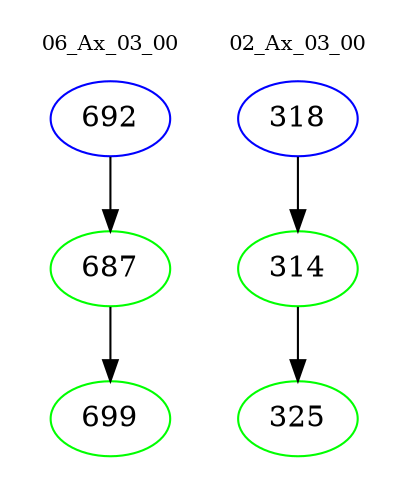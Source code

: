 digraph{
subgraph cluster_0 {
color = white
label = "06_Ax_03_00";
fontsize=10;
T0_692 [label="692", color="blue"]
T0_692 -> T0_687 [color="black"]
T0_687 [label="687", color="green"]
T0_687 -> T0_699 [color="black"]
T0_699 [label="699", color="green"]
}
subgraph cluster_1 {
color = white
label = "02_Ax_03_00";
fontsize=10;
T1_318 [label="318", color="blue"]
T1_318 -> T1_314 [color="black"]
T1_314 [label="314", color="green"]
T1_314 -> T1_325 [color="black"]
T1_325 [label="325", color="green"]
}
}
